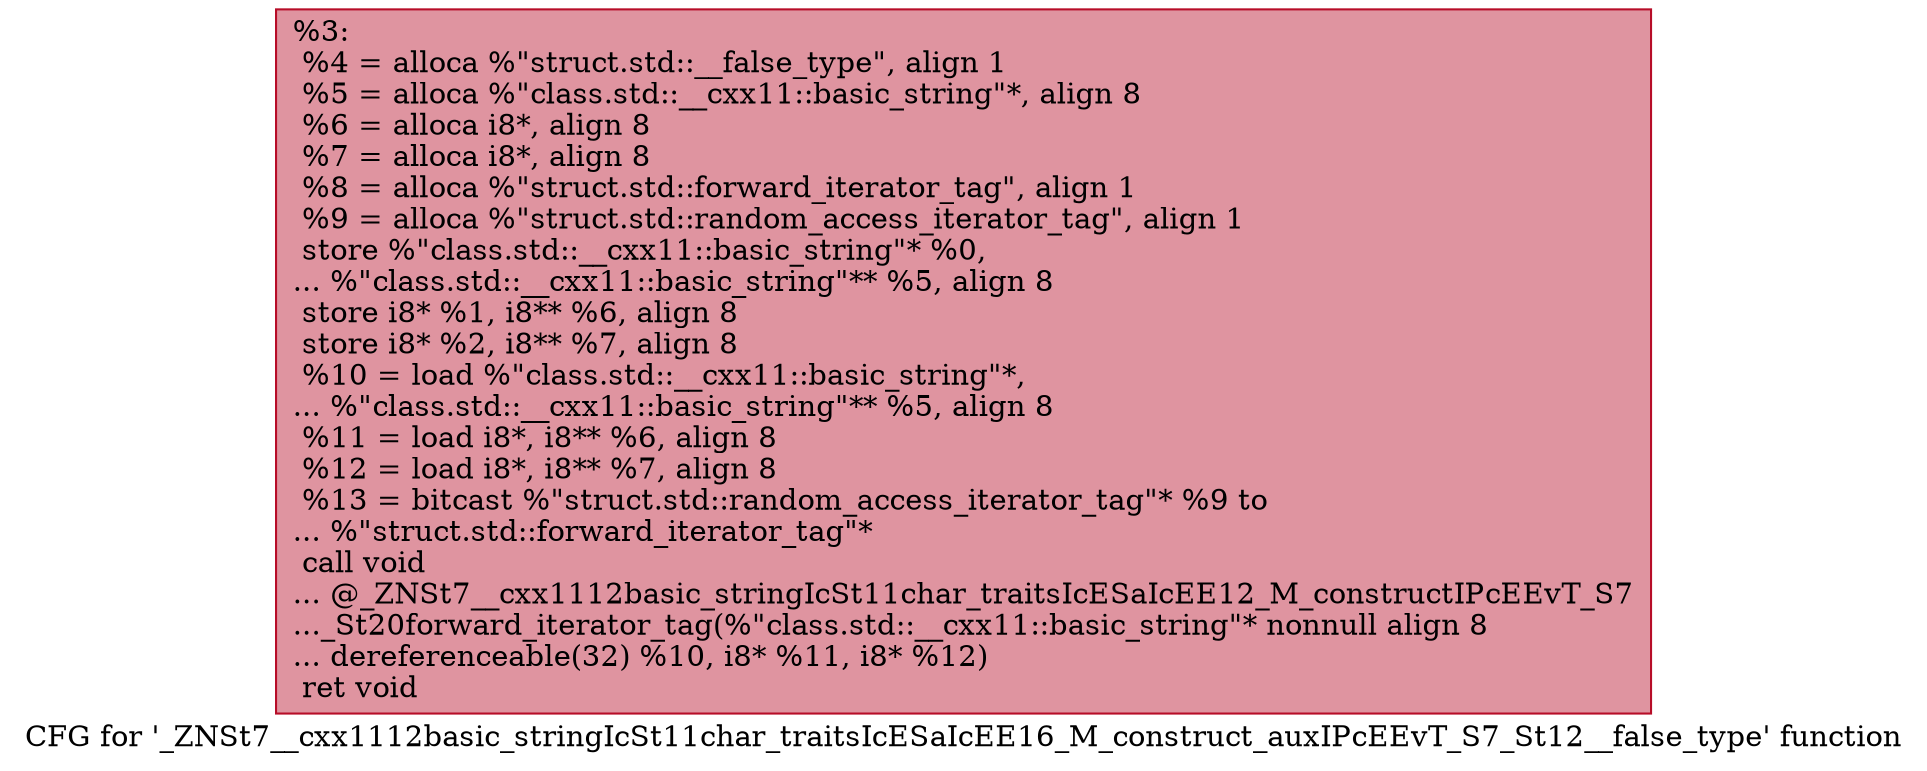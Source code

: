 digraph "CFG for '_ZNSt7__cxx1112basic_stringIcSt11char_traitsIcESaIcEE16_M_construct_auxIPcEEvT_S7_St12__false_type' function" {
	label="CFG for '_ZNSt7__cxx1112basic_stringIcSt11char_traitsIcESaIcEE16_M_construct_auxIPcEEvT_S7_St12__false_type' function";

	Node0x564b3f579a30 [shape=record,color="#b70d28ff", style=filled, fillcolor="#b70d2870",label="{%3:\l  %4 = alloca %\"struct.std::__false_type\", align 1\l  %5 = alloca %\"class.std::__cxx11::basic_string\"*, align 8\l  %6 = alloca i8*, align 8\l  %7 = alloca i8*, align 8\l  %8 = alloca %\"struct.std::forward_iterator_tag\", align 1\l  %9 = alloca %\"struct.std::random_access_iterator_tag\", align 1\l  store %\"class.std::__cxx11::basic_string\"* %0,\l... %\"class.std::__cxx11::basic_string\"** %5, align 8\l  store i8* %1, i8** %6, align 8\l  store i8* %2, i8** %7, align 8\l  %10 = load %\"class.std::__cxx11::basic_string\"*,\l... %\"class.std::__cxx11::basic_string\"** %5, align 8\l  %11 = load i8*, i8** %6, align 8\l  %12 = load i8*, i8** %7, align 8\l  %13 = bitcast %\"struct.std::random_access_iterator_tag\"* %9 to\l... %\"struct.std::forward_iterator_tag\"*\l  call void\l... @_ZNSt7__cxx1112basic_stringIcSt11char_traitsIcESaIcEE12_M_constructIPcEEvT_S7\l..._St20forward_iterator_tag(%\"class.std::__cxx11::basic_string\"* nonnull align 8\l... dereferenceable(32) %10, i8* %11, i8* %12)\l  ret void\l}"];
}

